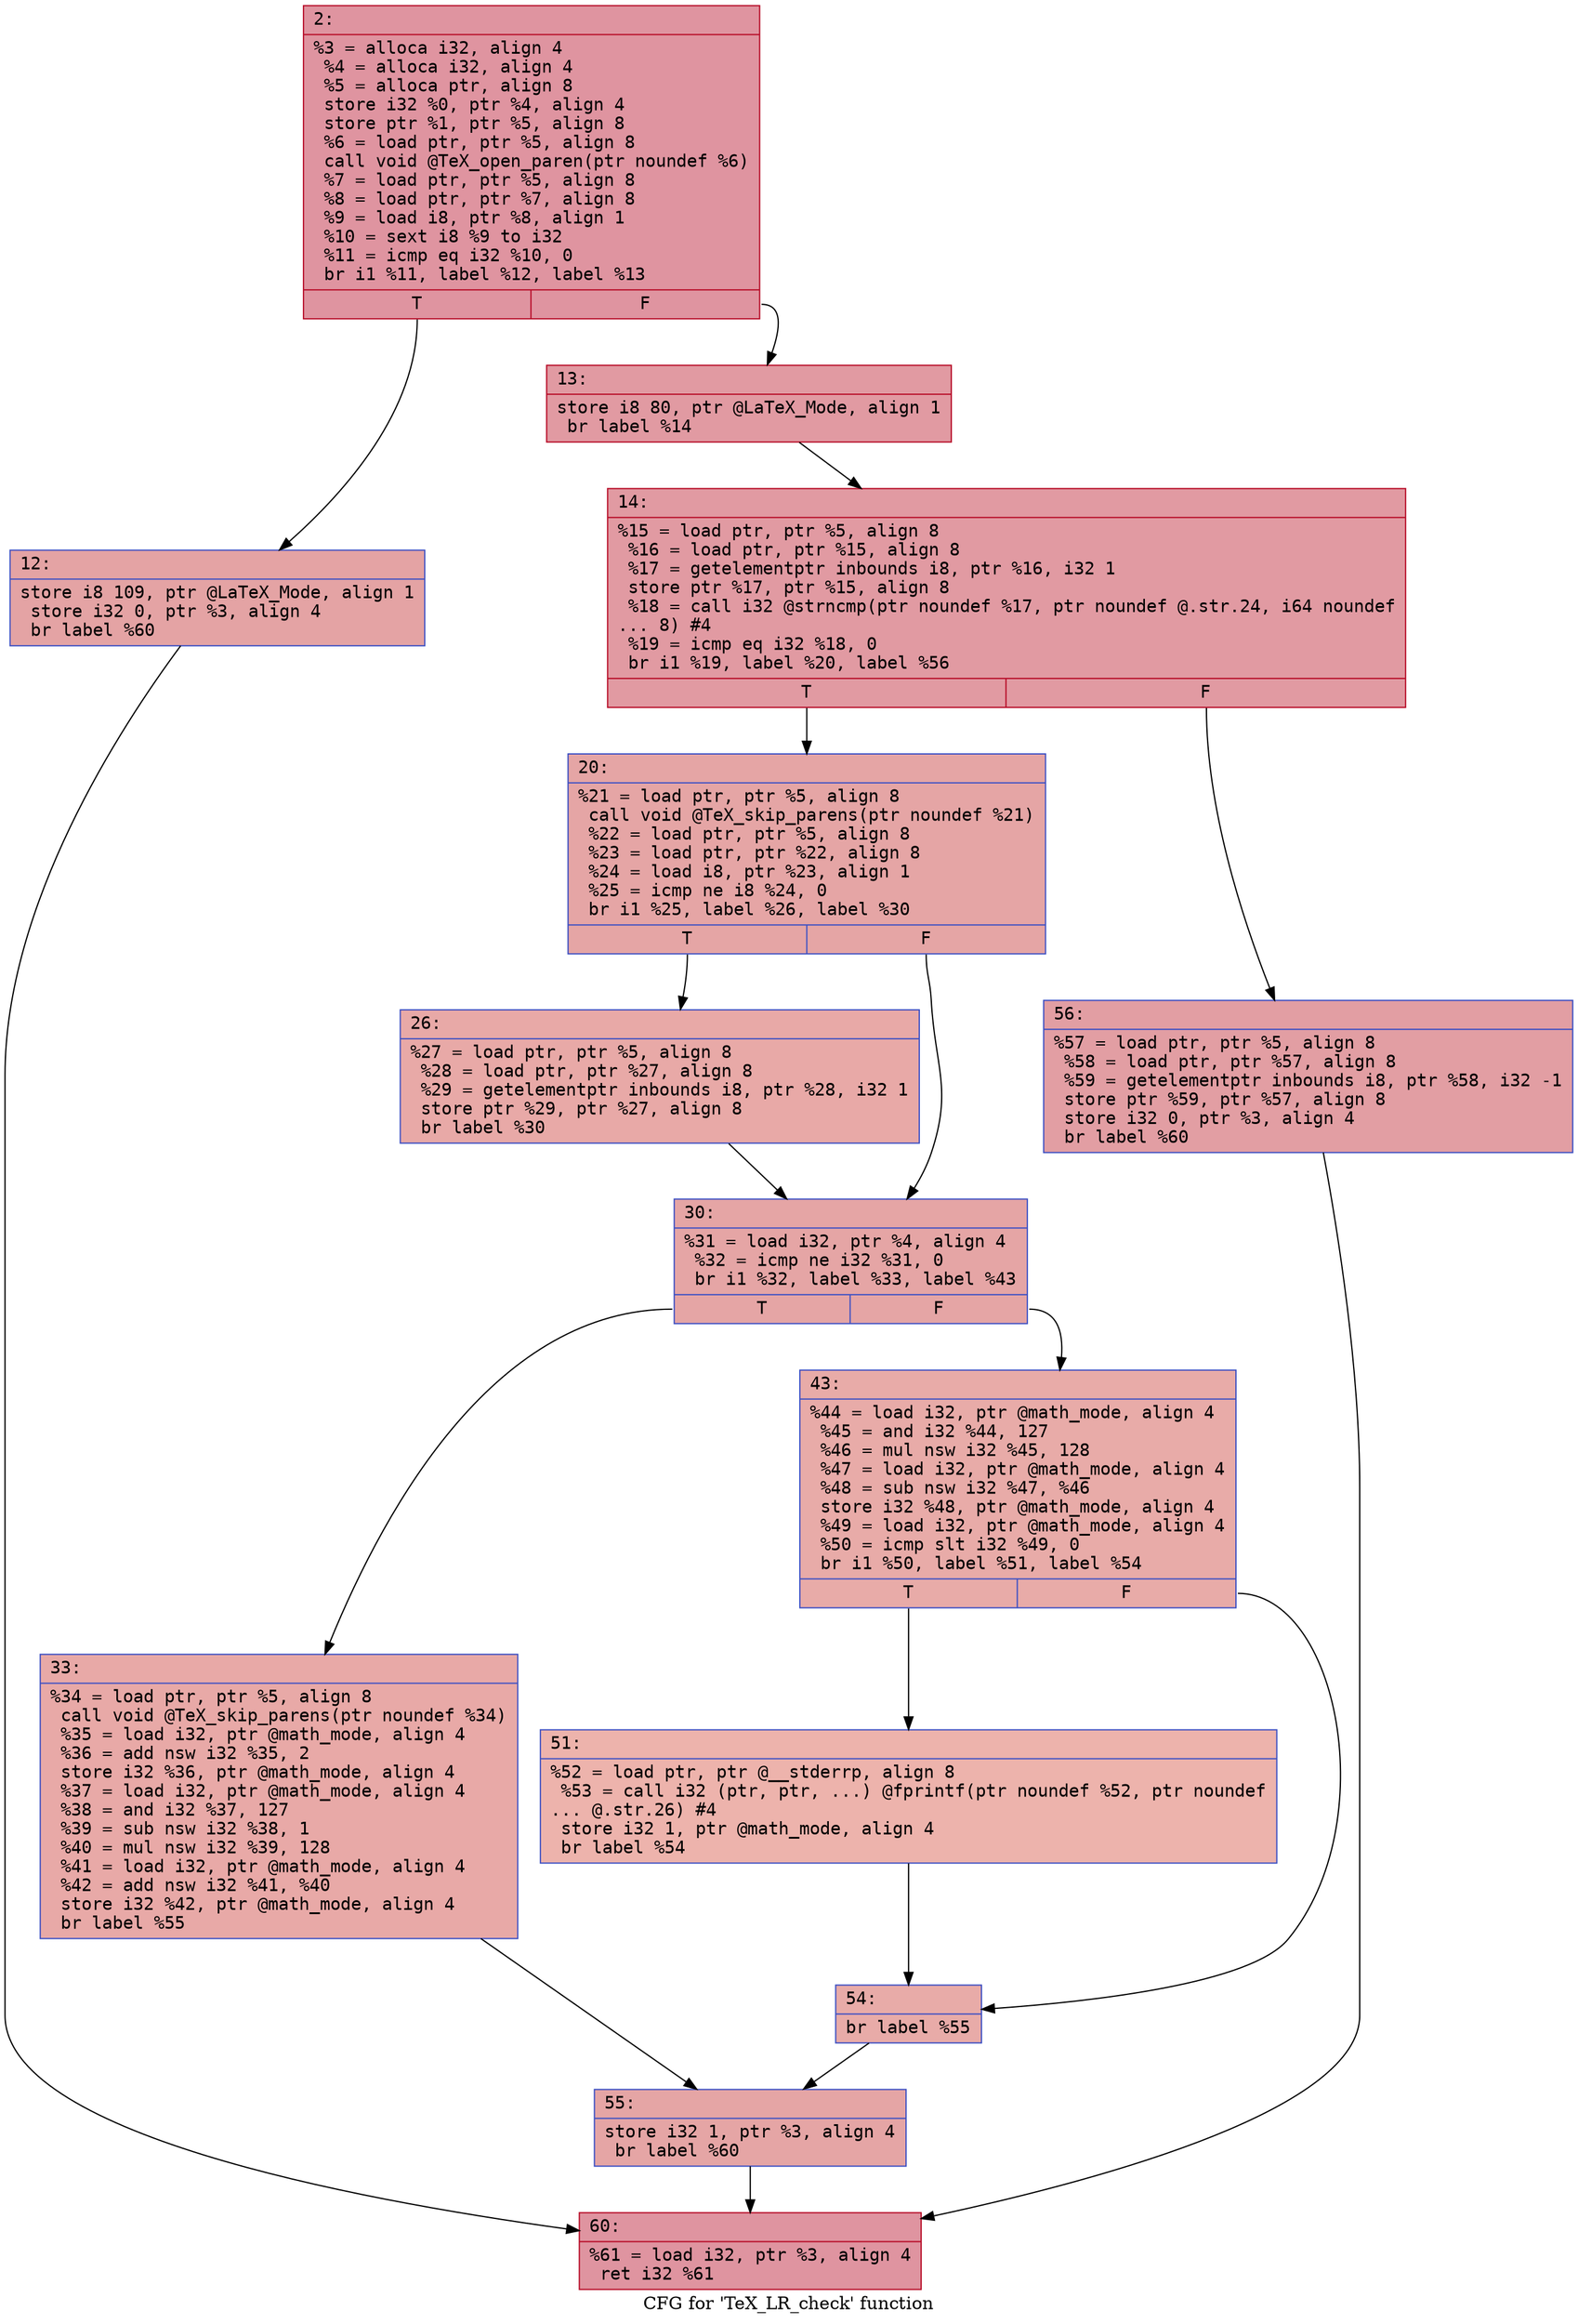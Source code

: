 digraph "CFG for 'TeX_LR_check' function" {
	label="CFG for 'TeX_LR_check' function";

	Node0x60000199b930 [shape=record,color="#b70d28ff", style=filled, fillcolor="#b70d2870" fontname="Courier",label="{2:\l|  %3 = alloca i32, align 4\l  %4 = alloca i32, align 4\l  %5 = alloca ptr, align 8\l  store i32 %0, ptr %4, align 4\l  store ptr %1, ptr %5, align 8\l  %6 = load ptr, ptr %5, align 8\l  call void @TeX_open_paren(ptr noundef %6)\l  %7 = load ptr, ptr %5, align 8\l  %8 = load ptr, ptr %7, align 8\l  %9 = load i8, ptr %8, align 1\l  %10 = sext i8 %9 to i32\l  %11 = icmp eq i32 %10, 0\l  br i1 %11, label %12, label %13\l|{<s0>T|<s1>F}}"];
	Node0x60000199b930:s0 -> Node0x60000199b980[tooltip="2 -> 12\nProbability 37.50%" ];
	Node0x60000199b930:s1 -> Node0x60000199b9d0[tooltip="2 -> 13\nProbability 62.50%" ];
	Node0x60000199b980 [shape=record,color="#3d50c3ff", style=filled, fillcolor="#c32e3170" fontname="Courier",label="{12:\l|  store i8 109, ptr @LaTeX_Mode, align 1\l  store i32 0, ptr %3, align 4\l  br label %60\l}"];
	Node0x60000199b980 -> Node0x60000199bd40[tooltip="12 -> 60\nProbability 100.00%" ];
	Node0x60000199b9d0 [shape=record,color="#b70d28ff", style=filled, fillcolor="#bb1b2c70" fontname="Courier",label="{13:\l|  store i8 80, ptr @LaTeX_Mode, align 1\l  br label %14\l}"];
	Node0x60000199b9d0 -> Node0x60000199ba20[tooltip="13 -> 14\nProbability 100.00%" ];
	Node0x60000199ba20 [shape=record,color="#b70d28ff", style=filled, fillcolor="#bb1b2c70" fontname="Courier",label="{14:\l|  %15 = load ptr, ptr %5, align 8\l  %16 = load ptr, ptr %15, align 8\l  %17 = getelementptr inbounds i8, ptr %16, i32 1\l  store ptr %17, ptr %15, align 8\l  %18 = call i32 @strncmp(ptr noundef %17, ptr noundef @.str.24, i64 noundef\l... 8) #4\l  %19 = icmp eq i32 %18, 0\l  br i1 %19, label %20, label %56\l|{<s0>T|<s1>F}}"];
	Node0x60000199ba20:s0 -> Node0x60000199ba70[tooltip="14 -> 20\nProbability 37.50%" ];
	Node0x60000199ba20:s1 -> Node0x60000199bcf0[tooltip="14 -> 56\nProbability 62.50%" ];
	Node0x60000199ba70 [shape=record,color="#3d50c3ff", style=filled, fillcolor="#c5333470" fontname="Courier",label="{20:\l|  %21 = load ptr, ptr %5, align 8\l  call void @TeX_skip_parens(ptr noundef %21)\l  %22 = load ptr, ptr %5, align 8\l  %23 = load ptr, ptr %22, align 8\l  %24 = load i8, ptr %23, align 1\l  %25 = icmp ne i8 %24, 0\l  br i1 %25, label %26, label %30\l|{<s0>T|<s1>F}}"];
	Node0x60000199ba70:s0 -> Node0x60000199bac0[tooltip="20 -> 26\nProbability 62.50%" ];
	Node0x60000199ba70:s1 -> Node0x60000199bb10[tooltip="20 -> 30\nProbability 37.50%" ];
	Node0x60000199bac0 [shape=record,color="#3d50c3ff", style=filled, fillcolor="#ca3b3770" fontname="Courier",label="{26:\l|  %27 = load ptr, ptr %5, align 8\l  %28 = load ptr, ptr %27, align 8\l  %29 = getelementptr inbounds i8, ptr %28, i32 1\l  store ptr %29, ptr %27, align 8\l  br label %30\l}"];
	Node0x60000199bac0 -> Node0x60000199bb10[tooltip="26 -> 30\nProbability 100.00%" ];
	Node0x60000199bb10 [shape=record,color="#3d50c3ff", style=filled, fillcolor="#c5333470" fontname="Courier",label="{30:\l|  %31 = load i32, ptr %4, align 4\l  %32 = icmp ne i32 %31, 0\l  br i1 %32, label %33, label %43\l|{<s0>T|<s1>F}}"];
	Node0x60000199bb10:s0 -> Node0x60000199bb60[tooltip="30 -> 33\nProbability 62.50%" ];
	Node0x60000199bb10:s1 -> Node0x60000199bbb0[tooltip="30 -> 43\nProbability 37.50%" ];
	Node0x60000199bb60 [shape=record,color="#3d50c3ff", style=filled, fillcolor="#ca3b3770" fontname="Courier",label="{33:\l|  %34 = load ptr, ptr %5, align 8\l  call void @TeX_skip_parens(ptr noundef %34)\l  %35 = load i32, ptr @math_mode, align 4\l  %36 = add nsw i32 %35, 2\l  store i32 %36, ptr @math_mode, align 4\l  %37 = load i32, ptr @math_mode, align 4\l  %38 = and i32 %37, 127\l  %39 = sub nsw i32 %38, 1\l  %40 = mul nsw i32 %39, 128\l  %41 = load i32, ptr @math_mode, align 4\l  %42 = add nsw i32 %41, %40\l  store i32 %42, ptr @math_mode, align 4\l  br label %55\l}"];
	Node0x60000199bb60 -> Node0x60000199bca0[tooltip="33 -> 55\nProbability 100.00%" ];
	Node0x60000199bbb0 [shape=record,color="#3d50c3ff", style=filled, fillcolor="#cc403a70" fontname="Courier",label="{43:\l|  %44 = load i32, ptr @math_mode, align 4\l  %45 = and i32 %44, 127\l  %46 = mul nsw i32 %45, 128\l  %47 = load i32, ptr @math_mode, align 4\l  %48 = sub nsw i32 %47, %46\l  store i32 %48, ptr @math_mode, align 4\l  %49 = load i32, ptr @math_mode, align 4\l  %50 = icmp slt i32 %49, 0\l  br i1 %50, label %51, label %54\l|{<s0>T|<s1>F}}"];
	Node0x60000199bbb0:s0 -> Node0x60000199bc00[tooltip="43 -> 51\nProbability 37.50%" ];
	Node0x60000199bbb0:s1 -> Node0x60000199bc50[tooltip="43 -> 54\nProbability 62.50%" ];
	Node0x60000199bc00 [shape=record,color="#3d50c3ff", style=filled, fillcolor="#d6524470" fontname="Courier",label="{51:\l|  %52 = load ptr, ptr @__stderrp, align 8\l  %53 = call i32 (ptr, ptr, ...) @fprintf(ptr noundef %52, ptr noundef\l... @.str.26) #4\l  store i32 1, ptr @math_mode, align 4\l  br label %54\l}"];
	Node0x60000199bc00 -> Node0x60000199bc50[tooltip="51 -> 54\nProbability 100.00%" ];
	Node0x60000199bc50 [shape=record,color="#3d50c3ff", style=filled, fillcolor="#cc403a70" fontname="Courier",label="{54:\l|  br label %55\l}"];
	Node0x60000199bc50 -> Node0x60000199bca0[tooltip="54 -> 55\nProbability 100.00%" ];
	Node0x60000199bca0 [shape=record,color="#3d50c3ff", style=filled, fillcolor="#c5333470" fontname="Courier",label="{55:\l|  store i32 1, ptr %3, align 4\l  br label %60\l}"];
	Node0x60000199bca0 -> Node0x60000199bd40[tooltip="55 -> 60\nProbability 100.00%" ];
	Node0x60000199bcf0 [shape=record,color="#3d50c3ff", style=filled, fillcolor="#be242e70" fontname="Courier",label="{56:\l|  %57 = load ptr, ptr %5, align 8\l  %58 = load ptr, ptr %57, align 8\l  %59 = getelementptr inbounds i8, ptr %58, i32 -1\l  store ptr %59, ptr %57, align 8\l  store i32 0, ptr %3, align 4\l  br label %60\l}"];
	Node0x60000199bcf0 -> Node0x60000199bd40[tooltip="56 -> 60\nProbability 100.00%" ];
	Node0x60000199bd40 [shape=record,color="#b70d28ff", style=filled, fillcolor="#b70d2870" fontname="Courier",label="{60:\l|  %61 = load i32, ptr %3, align 4\l  ret i32 %61\l}"];
}
